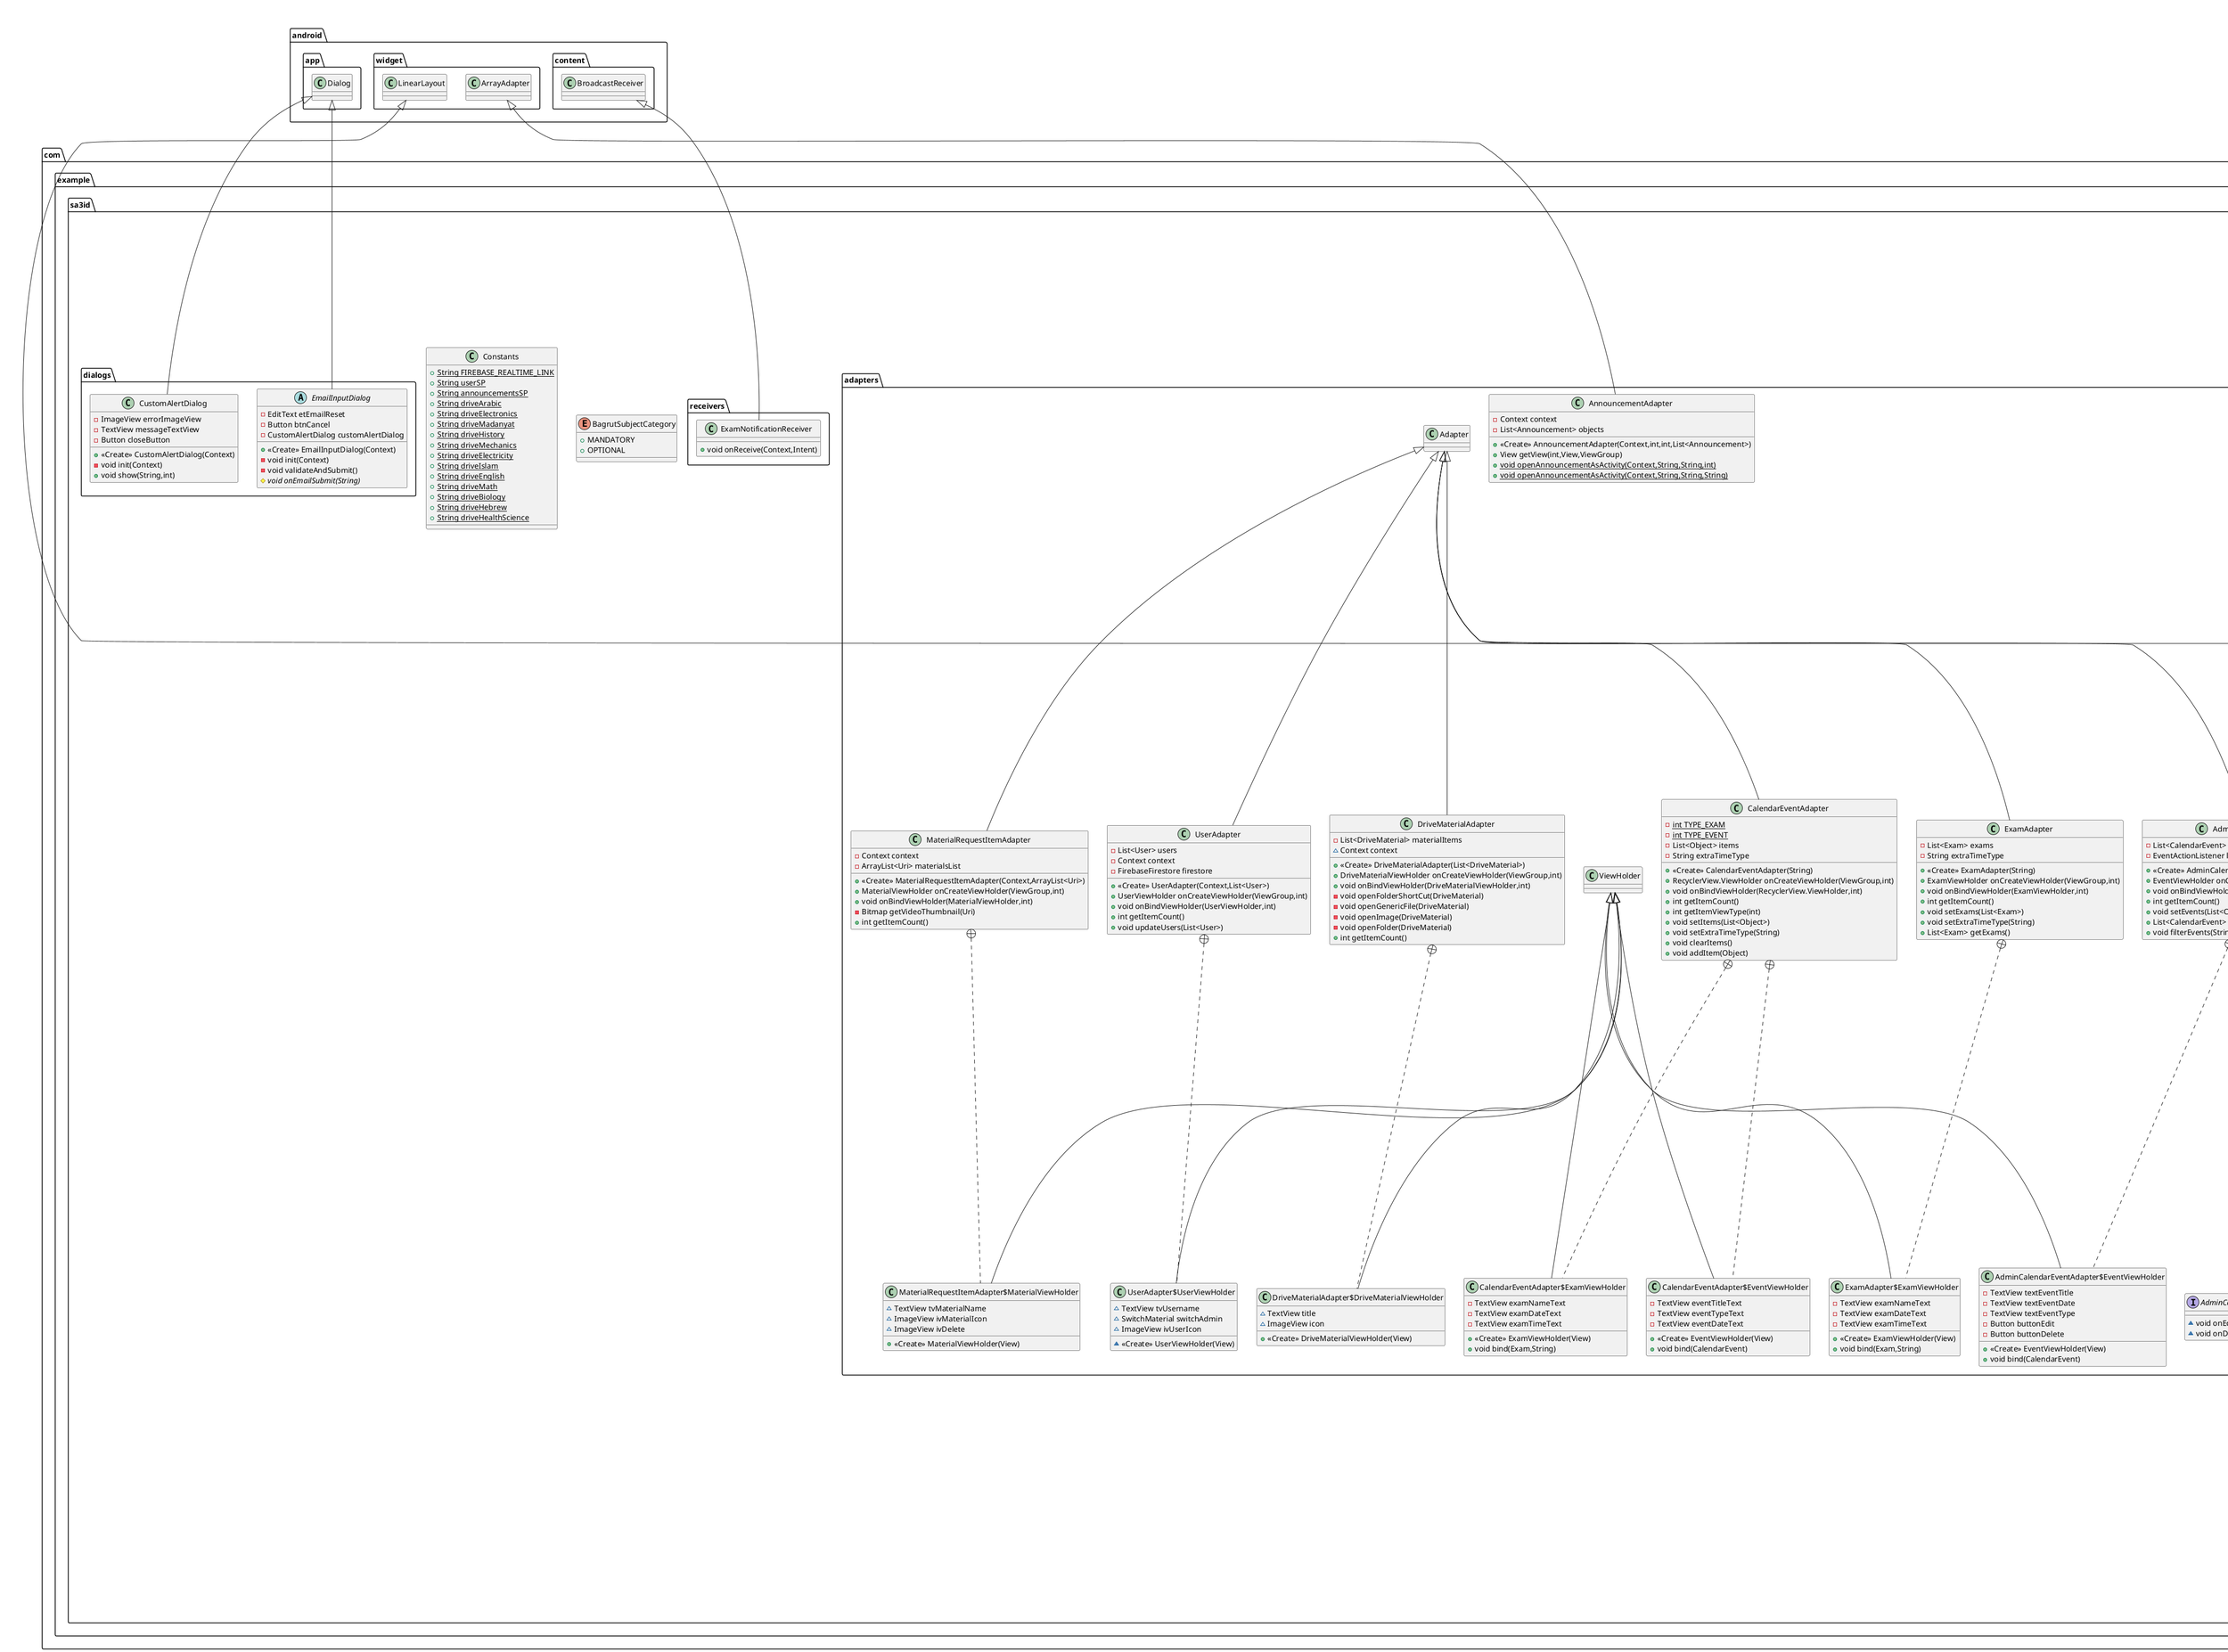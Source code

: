 @startuml
class com.example.sa3id.fragments.ExtraTimeSelectionFragment {
- {static} String PREF_EXTRA_TIME
- SharedPreferences prefs
- ImageView noExtraTimeCheck
- ImageView extraTime25Check
- ImageView extraTime33Check
- ImageView extraTime50Check
+ View onCreateView(LayoutInflater,ViewGroup,Bundle)
+ void onViewCreated(View,Bundle)
- void selectExtraTime(String)
- void updateExtraTimeSelection(String)
}


class com.example.sa3id.userActivities.AnnouncementsActivity {
- ListView announcementsListView
- ArrayList<Announcement> announcementsList
- SharedPreferences sharedPreferences
- ProgressBar progressBar
- DatabaseReference databaseReference
# void onCreate(Bundle)
- void initViews()
- void loadLocalAnnouncements()
- void loadFirebaseAnnouncements()
- void updateListView()
# int getLayoutResourceId()
}


class com.example.sa3id.managers.NotificationManager {
- {static} String CHANNEL_ID
- {static} String CHANNEL_NAME
- {static} String CHANNEL_DESC
- {static} String PREF_NOTIFICATIONS_ENABLED
- {static} String PREF_NOTIFICATION_HOUR
- {static} String PREF_NOTIFICATION_MINUTE
- {static} String PREF_DAYS_BEFORE
- Context context
- SharedPreferences prefs
+ <<Create>> NotificationManager(Context)
- void createNotificationChannel()
+ boolean canScheduleExactAlarms()
+ void showExactAlarmPermissionDialog()
+ void scheduleExamNotification(Exam,String)
+ void rescheduleAllNotifications(List<Exam>,String)
+ void sendTestNotification()
+ void showExamNotification(String,String,String,String)
}


class com.example.sa3id.userActivities.UserSettingsActivity {
# void onCreate(Bundle)
# int getLayoutResourceId()
+ boolean onSupportNavigateUp()
+ void onBackPressed()
+ void onSettingsChanged()
}

class com.example.sa3id.fragments.SingleGradeFragment {
- AutoCompleteTextView autoCompleteTextView
- LinearLayout radioButtonsContainer
- LinearLayout dynamicViewsContainer
- Button btnCalculate
- TextView resultTextView
- int colorDynamicFlipped
~ ArrayAdapter<String> subjectsAdapter
~ RadioGroup radioGroup
- Map<String,double[]> bagrutGradeWeights
~ String[] subjectsArray
+ View onCreateView(LayoutInflater,ViewGroup,Bundle)
- void initViews(View)
- void setupSubjectViews(String)
- Typeface loadTypeface()
- RadioButton createRadioButton(String)
- EditText createEditText(String)
- void addBagrutView(String,double,double)
- void setupResultCalculation()
- double calculateBagrutGrade(LinearLayout,double,double)
- void setupMathViews()
- void setupArabicViews()
- void setupEnglishViews()
- void setupComputerScienceViews()
- void setupHistoryViews()
- void setupCivicsViews()
- void setupPhysicsViews()
- void setupChemistryViews()
- void setupBiologyViews()
- void setupGeographyViews()
- void setupIslamicStudiesViews()
- void setupHealthSciencesViews()
- void setupMechanicsViews()
- void setupElectronicsViews()
- void setupHebrewViews()
}


class com.example.sa3id.models.FeedbackMsg {
- String id
- String userId
- String name
- String email
- String subject
- String message
- String timestamp
- String status
- String response
- String respondedBy
- String responseTimestamp
+ <<Create>> FeedbackMsg()
+ <<Create>> FeedbackMsg(String,String,String,String,String,String,String,String,String,String,String)
+ String getId()
+ void setId(String)
+ String getUserId()
+ void setUserId(String)
+ String getName()
+ void setName(String)
+ String getEmail()
+ void setEmail(String)
+ String getSubject()
+ void setSubject(String)
+ String getMessage()
+ void setMessage(String)
+ String getTimestamp()
+ void setTimestamp(String)
+ String getStatus()
+ void setStatus(String)
+ String getResponse()
+ void setResponse(String)
+ String getRespondedBy()
+ void setRespondedBy(String)
+ String getResponseTimestamp()
+ void setResponseTimestamp(String)
}


class com.example.sa3id.userActivities.AnnouncementViewActivity {
- Intent comeIntent
- String title
- int imageResource
- boolean isPreview
- TextView tvTitle
- ImageView announcementImage
- MaterialButton btnWhatsAppShare
# void onCreate(Bundle)
# boolean handleChildBackPress()
- void initViews()
- void setDataToViews()
- void setupClickListeners()
- void showExpandedImage()
- void shareToWhatsApp()
- void shareToTelegram()
- void shareGeneral()
# int getLayoutResourceId()
}


class com.example.sa3id.adminActivities.ControlPanel {
- CardView cardFeedbackRespond
# void onCreate(Bundle)
- void initViews()
# int getLayoutResourceId()
}


class com.example.sa3id.userActivities.MaterialsChooseActivity {
- LinearLayout electronicsButton
~ Context context
# void onCreate(Bundle)
- void initViews()
# int getLayoutResourceId()
}


abstract class com.example.sa3id.dialogs.EmailInputDialog {
- EditText etEmailReset
- Button btnCancel
- CustomAlertDialog customAlertDialog
+ <<Create>> EmailInputDialog(Context)
- void init(Context)
- void validateAndSubmit()
# {abstract}void onEmailSubmit(String)
}


class com.example.sa3id.managers.CalendarEventManager {
- {static} String TAG
- {static} String EVENTS_REF
- DatabaseReference databaseReference
+ <<Create>> CalendarEventManager()
+ void getAllEvents(CalendarEventCallback)
+ void getEventsForDate(String,CalendarEventCallback)
+ void addEvent(CalendarEvent,CalendarEventCallback)
+ void deleteEvent(String,CalendarEventCallback)
}


interface com.example.sa3id.managers.CalendarEventManager$CalendarEventCallback {
~ void onEventsLoaded(List<CalendarEvent>)
~ void onEventAdded(boolean,String)
~ void onEventDeleted(boolean)
~ void onError(String)
}

class com.example.sa3id.userActivities.SubjectGradeView {
- TextView subjectNameView
- EditText gradeInput
- EditText unitsInput
+ <<Create>> SubjectGradeView(Context)
- void init(Context)
+ String getSubjectName()
+ void setSubject(String)
+ boolean hasValidGrade()
+ double getGrade()
+ int getUnits()
}


class com.example.sa3id.userActivities.UploadMaterialsActivity {
- FirebaseAuth mAuth
- FirebaseUser firebaseUser
- FirebaseDatabase firebaseDatabase
- StorageReference storageReference
- DatabaseReference databaseReference
- String requestTimeStamp
- CheckBox approveCheckbox
- EditText etDescription
- Button btnSendRequest
- ImageView btnChooseFiles
- AutoCompleteTextView etSubject
- RecyclerView rvMaterialsList
- ArrayList<Uri> selectedFilesList
- MaterialRequestItemAdapter materialAdapter
- int FILE_REQUEST_CODE
# int getLayoutResourceId()
# void onCreate(Bundle)
- void initViews()
- void chooseFiles()
# void onActivityResult(int,int,Intent)
- String getFileExtension(Uri)
- void sendUploadRequest()
- void saveRequestToDatabase(String,ArrayList<String>)
}


class com.example.sa3id.adminActivities.ManageUsersActivity {
- RecyclerView rvUsers
- UserAdapter userAdapter
- FirebaseFirestore firestore
- FirebaseAuth mAuth
# void onCreate(Bundle)
- void initViews()
- void loadUsers()
# int getLayoutResourceId()
}


class com.example.sa3id.fragments.ThemeSelectionFragment {
- {static} String PREF_THEME
- SharedPreferences prefs
- ImageView systemThemeCheck
- ImageView lightThemeCheck
- ImageView darkThemeCheck
+ View onCreateView(LayoutInflater,ViewGroup,Bundle)
+ void onViewCreated(View,Bundle)
- void selectTheme(String)
- void updateThemeSelection(String)
}


class com.example.sa3id.adapters.UserAdapter {
- List<User> users
- Context context
- FirebaseFirestore firestore
+ <<Create>> UserAdapter(Context,List<User>)
+ UserViewHolder onCreateViewHolder(ViewGroup,int)
+ void onBindViewHolder(UserViewHolder,int)
+ int getItemCount()
+ void updateUsers(List<User>)
}


class com.example.sa3id.adapters.UserAdapter$UserViewHolder {
~ TextView tvUsername
~ SwitchMaterial switchAdmin
~ ImageView ivUserIcon
~ <<Create>> UserViewHolder(View)
}


class com.example.sa3id.adapters.CalendarEventAdapter {
- {static} int TYPE_EXAM
- {static} int TYPE_EVENT
- List<Object> items
- String extraTimeType
+ <<Create>> CalendarEventAdapter(String)
+ RecyclerView.ViewHolder onCreateViewHolder(ViewGroup,int)
+ void onBindViewHolder(RecyclerView.ViewHolder,int)
+ int getItemCount()
+ int getItemViewType(int)
+ void setItems(List<Object>)
+ void setExtraTimeType(String)
+ void clearItems()
+ void addItem(Object)
}


class com.example.sa3id.adapters.CalendarEventAdapter$ExamViewHolder {
- TextView examNameText
- TextView examDateText
- TextView examTimeText
+ <<Create>> ExamViewHolder(View)
+ void bind(Exam,String)
}


class com.example.sa3id.adapters.CalendarEventAdapter$EventViewHolder {
- TextView eventTitleText
- TextView eventTypeText
- TextView eventDateText
+ <<Create>> EventViewHolder(View)
+ void bind(CalendarEvent)
}


class com.example.sa3id.models.User {
- String username
- String email
- boolean isAdmin
- String profilePicUrl
+ <<Create>> User()
+ <<Create>> User(String,String)
+ <<Create>> User(String,String,String)
+ String getUsername()
+ void setUsername(String)
+ String getEmail()
+ void setEmail(String)
+ boolean isAdmin()
+ void setAdmin(boolean)
+ String getProfilePicUrl()
+ void setProfilePicUrl(String)
}


class com.example.sa3id.userActivities.GradesCalculatorActivity {
- TabLayout tabLayout
- Fragment totalBagrutFragment
- Fragment singleGradeFragment
# void onCreate(Bundle)
# int getLayoutResourceId()
}


class com.example.sa3id.userActivities.MainActivity {
~ SharedPreferences announcementsSP
~ SharedPreferences.Editor annoucementsEditor
~ ListView announcementsListView
~ ArrayList<Announcement> announcementsList
~ AnnouncementAdapter adapter
~ ProgressBar progressBar
~ DatabaseReference databaseReference
~ NavigationView navigationView
~ GridLayout gridLayout
# void onCreate(Bundle)
- void initViews()
- void loadAnnouncements()
- ArrayList<Announcement> getLocalAnnouncements()
- void loadLocalAnnouncements()
- void populateGridLayout()
# void onResume()
# int getLayoutResourceId()
}


class com.example.sa3id.userActivities.MainActivity$GridItem {
~ int imageResId
~ String label
~ int navId
~ <<Create>> GridItem(int,String,int)
}


class com.example.sa3id.userActivities.SignUpActivity {
- {static} int RC_SIGN_IN
- FirebaseAuth mAuth
- FirebaseFirestore firestore
- GoogleSignInClient mGoogleSignInClient
- CustomAlertDialog customAlertDialog
- EditText etUsername
- TextView tvAlreadyHaveAnAccount
- Button signupButton
- Button btnGoogleSignIn
# void onCreate(Bundle)
- void setupBackNavigation()
- void initViews()
- void signInWithGoogle()
+ void onActivityResult(int,int,Intent)
- void firebaseAuthWithGoogle(String)
- void saveGoogleUserToFirestore(FirebaseUser)
- void navigateToSignIn()
- void registerUser()
- void saveUserToFirestore(String,String,String)
# void onStart()
}


class com.example.sa3id.userActivities.CalendarActivity {
- {static} String TAG
- CalendarView calendarView
- RecyclerView recyclerViewDateExams
- ProgressBar progressBar
- LinearLayout adminControlsLayout
- EditText editTextEventTitle
- Button buttonAddEvent
- Button buttonAddHoliday
- TextView textViewExamsHeader
- CalendarEventAdapter eventAdapter
- ExamManager examManager
- CalendarEventManager calendarEventManager
- String userExtraTimeType
- Set<String> userSubjects
- List<Exam> allUserExams
- Map<String,List<Object>> dateEventsMap
- String selectedDate
- boolean isAdmin
- boolean isLoadingData
# void onCreate(Bundle)
- void showInitialState()
- void initViews()
- void checkCurrentUser()
- void setupCalendar()
- void setupAdminControls()
- void addCalendarItem(String)
- void loadUserSettings()
- void loadExams()
- void organizeExamsByDate()
- void loadAllCalendarEvents()
- void showEventsForDate(String)
# void onDestroy()
# int getLayoutResourceId()
}


class com.example.sa3id.models.UploadRequest {
- String description
- String subject
- ArrayList<String> materialsList
- String senderEmail
- String timestamp
+ <<Create>> UploadRequest(String,ArrayList<String>,String,String)
+ <<Create>> UploadRequest()
+ {static} String getCurrentTimestamp()
+ String getSenderEmail()
+ void setSenderEmail(String)
+ String getDescription()
+ void setDescription(String)
+ ArrayList<String> getMaterialsList()
+ void setMaterialsList(ArrayList<String>)
+ String getTimestamp()
+ void setTimestamp(String)
+ String getSubject()
+ void setSubject(String)
}


class com.example.sa3id.userActivities.MaterialsActivity {
- String rootFolder
- {static} int REQUEST_CODE_SIGN_IN
- Drive googleDriveService
- RecyclerView recyclerView
- DriveMaterialAdapter adapter
- List<DriveMaterial> materialItemList
- Stack<String> folderStack
~ Intent backIntent
# void onCreate(Bundle)
# boolean handleChildBackPress()
- void initViews()
- void requestSignIn()
# void onActivityResult(int,int,Intent)
- void handleSignInResult(Task<GoogleSignInAccount>)
+ void listFilesInFolder(String)
# int getLayoutResourceId()
- void populateMaterials()
+ Drive getGoogleDriveService()
}


class com.example.sa3id.userActivities.EasterEggActivity {
- MediaPlayer mediaPlayer
- ImageView catImage
- int currentCatIndex
- float dx
- float x
- int screenWidth
- ValueAnimator animator
- Vibrator vibrator
- boolean wasInCorner
- int[] catImages
# void onCreate(Bundle)
- void startAnimation()
- void updateCatImage()
# void onPause()
# void onResume()
# void onDestroy()
}


class com.example.sa3id.userActivities.OurBooksActivity {
# void onCreate(Bundle)
# int getLayoutResourceId()
}

class com.example.sa3id.adapters.AnnouncementAdapter {
- Context context
- List<Announcement> objects
+ <<Create>> AnnouncementAdapter(Context,int,int,List<Announcement>)
+ View getView(int,View,ViewGroup)
+ {static} void openAnnouncementAsActivity(Context,String,String,int)
+ {static} void openAnnouncementAsActivity(Context,String,String,String)
}


class com.example.sa3id.userActivities.ProfileEditActivity {
- ImageView profilePicture
- FloatingActionButton fabEditPicture
- TextInputEditText etUsername
- TextInputEditText etEmail
- Button btnSaveChanges
- FirebaseFirestore firestore
- FirebaseStorage storage
- StorageReference storageRef
- Uri selectedImageUri
- String currentProfilePicUrl
- CustomAlertDialog customAlertDialog
- ActivityResultLauncher<Intent> cameraLauncher
- ActivityResultLauncher<Intent> galleryLauncher
# void onCreate(Bundle)
- void initViews()
- void setupClickListeners()
- void validateAndSaveChanges()
- void showImageSelectionDialog()
- void openCamera()
- void openGallery()
- Uri getImageUri(Bitmap)
- void loadCurrentUserProfile()
- void uploadImageAndSaveUser(String,AlertDialog)
- void updateUserDetails(String,String,AlertDialog)
# int getLayoutResourceId()
}


class com.example.sa3id.receivers.ExamNotificationReceiver {
+ void onReceive(Context,Intent)
}

class com.example.sa3id.dialogs.CustomAlertDialog {
- ImageView errorImageView
- TextView messageTextView
- Button closeButton
+ <<Create>> CustomAlertDialog(Context)
- void init(Context)
+ void show(String,int)
}


class com.example.sa3id.fragments.SettingsFragment {
- SwitchMaterial notificationSwitch
- TextView timeText
- Slider daysSlider
- TextView daysText
- LinearLayout notificationSettingsContainer
- SharedPreferences prefs
- DatabaseReference userRef
- NotificationManager notificationManager
- String userId
- Set<String> userSubjects
- String userExtraTimeType
- {static} String PREF_NOTIFICATIONS_ENABLED
- {static} String PREF_NOTIFICATION_HOUR
- {static} String PREF_NOTIFICATION_MINUTE
- {static} String PREF_DAYS_BEFORE
+ {static} String ACTION_NOTIFICATION_SETTINGS_CHANGED
+ View onCreateView(LayoutInflater,ViewGroup,Bundle)
+ void onViewCreated(View,Bundle)
- void loadUserSettings()
- void initializeViews(View)
- void setupChildFragments()
- void loadSettings()
- void setupListeners()
- void showTimePickerDialog()
- void updateDaysText(int)
- void notifySettingsChanged()
- void loadAndRescheduleExams()
+ void saveSettingsToFirebase()
}


class com.example.sa3id.userActivities.SignInActivity {
- {static} int RC_SIGN_IN
- FirebaseAuth mAuth
- FirebaseFirestore firestore
- GoogleSignInClient mGoogleSignInClient
- CustomAlertDialog customAlertDialog
- EditText etEmail
- TextView tvDontHaveAnAccount
- Button loginButton
- Button btnGoogleSignIn
# void onCreate(Bundle)
- void setupBackNavigation()
- void initViews()
- void sendPasswordReset()
- void signInWithGoogle()
+ void onActivityResult(int,int,Intent)
- void firebaseAuthWithGoogle(String)
- void saveGoogleUserToFirestore(FirebaseUser)
- void navigateToSignUp()
- void loginUser()
- void fetchUserDetails(String)
# void onStart()
}


class com.example.sa3id.adminActivities.MakeAnnouncementsActivity {
- TextInputLayout titleLayout
- TextInputEditText etTitle
- ImageView ivSelectedImage
- Button btnSelectImage
- int selectedImageResource
- SharedPreferences sharedPreferences
- ArrayList<Announcement> announcements
- Uri selectedImageUri
- FirebaseStorage storage
- DatabaseReference databaseReference
- ActivityResultLauncher<String> imagePickerLauncher
# void onCreate(Bundle)
- void initViews()
- void setupImagePicker()
- void loadExistingAnnouncements()
- void setupClickListeners()
- boolean validateInputs()
- void previewAnnouncement()
- void publishAnnouncement()
- void clearInputs()
# int getLayoutResourceId()
}


class com.example.sa3id.userActivities.MyFeedbackActivity {
- RecyclerView recyclerViewMyFeedback
- FirebaseAuth mAuth
- DatabaseReference mDatabase
- FirebaseRecyclerAdapter<FeedbackMsg,FeedbackViewHolder> adapter
# void onCreate(Bundle)
- void initViews()
- void loadMyFeedback()
# void onStart()
# void onStop()
# int getLayoutResourceId()
}


class com.example.sa3id.userActivities.MyFeedbackActivity$FeedbackViewHolder {
~ TextView tvStatus
+ <<Create>> FeedbackViewHolder(View)
}


class com.example.sa3id.userActivities.GoogleSignUpActivity {
- EditText etUsername
- ImageView profileImageView
- FirebaseFirestore firestore
- FirebaseStorage storage
- StorageReference storageRef
- String userId
- Uri selectedImageUri
- String googleProfilePicUrl
- ActivityResultLauncher<Intent> cameraLauncher
- ActivityResultLauncher<Intent> galleryLauncher
# void onCreate(Bundle)
- void showImageSelectionDialog()
- void openCamera()
- void openGallery()
- Uri getImageUri(Bitmap)
- void validateAndSaveUser()
- void uploadImageAndSaveUser(String,AlertDialog)
- void saveUserToFirestore(String,String,AlertDialog)
+ void onBackPressed()
}


class com.example.sa3id.managers.BagrutSubjectsManager {
- {static} List<BagrutSubject> getAllBagrutSubjects()
+ {static} List<BagrutSubject> getBagrutSubjectsForSector(boolean)
}

class com.example.sa3id.fragments.TotalBagrutFragment {
- LinearLayout mandatoryContainer
- LinearLayout optionalContainer
- LinearLayout optionalSubjectsLayout
- Button calculateTotalButton
- TextView totalResultTextView
- ImageView expandArrow
- RadioGroup sectorGroup
- List<SubjectGradeView> subjectGradeViews
- boolean isOptionalExpanded
- boolean isArabicSector
+ View onCreateView(LayoutInflater,ViewGroup,Bundle)
+ void onSaveInstanceState(Bundle)
+ void onViewStateRestored(Bundle)
- void initViews(View)
- void setupListeners()
- void setupInitialState()
- void refreshSubjects(boolean)
- void toggleOptionalSubjects()
- void calculateTotalBagrut()
- boolean validateInputs()
- void showValidationError(String,int)
+ void onDestroy()
}


enum com.example.sa3id.BagrutSubjectCategory {
+  MANDATORY
+  OPTIONAL
}

class com.example.sa3id.userActivities.FeedbackActivity {
- TextInputEditText etName
- MaterialButton btnSubmitFeedback
- MaterialButton btnViewMyFeedback
- FirebaseAuth mAuth
- DatabaseReference mDatabase
- FirebaseFirestore mFirestore
- CustomAlertDialog customAlertDialog
# void onCreate(Bundle)
- void initViews()
- void prefillUserInfo()
- void submitFeedback()
# int getLayoutResourceId()
}


class com.example.sa3id.models.DriveMaterial {
- String title
- String type
- int iconResId
- String url
- String id
+ <<Create>> DriveMaterial()
+ <<Create>> DriveMaterial(String,String,int)
+ <<Create>> DriveMaterial(String,String,String,int,String,String)
+ String getArabicType()
+ void setArabicType(String)
+ void setTitle(String)
+ void setType(String)
+ void setIconResId(int)
+ String getUrl()
+ void setUrl(String)
+ String getId()
+ void setId(String)
+ String getTitle()
+ String getType()
+ int getIconResId()
}


class com.example.sa3id.userActivities.AboutActivity {
# void onCreate(Bundle)
# int getLayoutResourceId()
}

class com.example.sa3id.adapters.ExamAdapter {
- List<Exam> exams
- String extraTimeType
+ <<Create>> ExamAdapter(String)
+ ExamViewHolder onCreateViewHolder(ViewGroup,int)
+ void onBindViewHolder(ExamViewHolder,int)
+ int getItemCount()
+ void setExams(List<Exam>)
+ void setExtraTimeType(String)
+ List<Exam> getExams()
}


class com.example.sa3id.adapters.ExamAdapter$ExamViewHolder {
- TextView examNameText
- TextView examDateText
- TextView examTimeText
+ <<Create>> ExamViewHolder(View)
+ void bind(Exam,String)
}


class com.example.sa3id.adapters.DriveMaterialAdapter {
- List<DriveMaterial> materialItems
~ Context context
+ <<Create>> DriveMaterialAdapter(List<DriveMaterial>)
+ DriveMaterialViewHolder onCreateViewHolder(ViewGroup,int)
+ void onBindViewHolder(DriveMaterialViewHolder,int)
- void openFolderShortCut(DriveMaterial)
- void openGenericFile(DriveMaterial)
- void openImage(DriveMaterial)
- void openFolder(DriveMaterial)
+ int getItemCount()
}


class com.example.sa3id.adapters.DriveMaterialAdapter$DriveMaterialViewHolder {
~ TextView title
~ ImageView icon
+ <<Create>> DriveMaterialViewHolder(View)
}


class com.example.sa3id.adminActivities.MaterialsCheckActivity {
- TextInputEditText etSearchMaterials
- CardView btnSearchMaterials
- MaterialButton btnApproveAll
- CardView cardNoMaterials
- RecyclerView recyclerViewMaterials
- DatabaseReference mDatabase
- List<UploadRequest> uploadRequests
- List<String> requestIds
- MaterialsAdapter adapter
# void onCreate(Bundle)
- void initViews()
- void setupListeners()
- void searchMaterials()
- void loadUploadRequests()
- void updateNoMaterialsCardVisibility()
- void approveRequest(String)
- void rejectRequest(String)
# int getLayoutResourceId()
}


class com.example.sa3id.adminActivities.MaterialsCheckActivity$MaterialsAdapter {
- List<UploadRequest> requests
- List<String> requestIds
+ <<Create>> MaterialsAdapter(List<UploadRequest>,List<String>)
+ ViewHolder onCreateViewHolder(android.view.ViewGroup,int)
+ void onBindViewHolder(ViewHolder,int)
+ int getItemCount()
}


class com.example.sa3id.adminActivities.MaterialsCheckActivity$MaterialsAdapter$ViewHolder {
~ TextView tvMaterialTitle
~ MaterialButton btnViewFile
~ <<Create>> ViewHolder(View)
}


class com.example.sa3id.models.CalendarEvent {
- String eventId
- String title
- String date
- String type
- String addedBy
+ <<Create>> CalendarEvent()
+ <<Create>> CalendarEvent(String,String,String,String,String)
+ String getEventId()
+ void setEventId(String)
+ String getTitle()
+ void setTitle(String)
+ String getDate()
+ void setDate(String)
+ String getType()
+ void setType(String)
+ String getAddedBy()
+ void setAddedBy(String)
}


class com.example.sa3id.Constants {
+ {static} String FIREBASE_REALTIME_LINK
+ {static} String userSP
+ {static} String announcementsSP
+ {static} String driveArabic
+ {static} String driveElectronics
+ {static} String driveMadanyat
+ {static} String driveHistory
+ {static} String driveMechanics
+ {static} String driveElectricity
+ {static} String driveIslam
+ {static} String driveEnglish
+ {static} String driveMath
+ {static} String driveBiology
+ {static} String driveHebrew
+ {static} String driveHealthScience
}

class com.example.sa3id.adapters.MaterialRequestItemAdapter {
- Context context
- ArrayList<Uri> materialsList
+ <<Create>> MaterialRequestItemAdapter(Context,ArrayList<Uri>)
+ MaterialViewHolder onCreateViewHolder(ViewGroup,int)
+ void onBindViewHolder(MaterialViewHolder,int)
- Bitmap getVideoThumbnail(Uri)
+ int getItemCount()
}


class com.example.sa3id.adapters.MaterialRequestItemAdapter$MaterialViewHolder {
~ TextView tvMaterialName
~ ImageView ivMaterialIcon
~ ImageView ivDelete
+ <<Create>> MaterialViewHolder(View)
}


class com.example.sa3id.models.BagrutSubject {
- String name
- BagrutSubjectCategory category
- boolean isArabicSector
+ <<Create>> BagrutSubject(String,BagrutSubjectCategory,boolean,boolean)
+ String getName()
+ BagrutSubjectCategory getCategory()
+ boolean isArabicSector()
+ boolean isJewishSector()
}


class com.example.sa3id.userActivities.ExamsActivity {
- {static} String TAG
- RecyclerView recyclerView
- ProgressBar progressBar
- ExamAdapter examAdapter
- ExamManager examManager
- NotificationManager notificationManager
- String userExtraTimeType
- Set<String> userSubjects
- BroadcastReceiver settingsReceiver
- {static} int NOTIFICATION_PERMISSION_CODE
# void onCreate(Bundle)
- void loadUserSettings(String)
- void loadExams()
- void scheduleExamNotifications(List<Exam>)
- void setupSettingsReceiver()
# void onResume()
# void onPause()
- void requestNotificationPermission()
+ void onRequestPermissionsResult(int,String[],int[])
# int getLayoutResourceId()
}


class com.example.sa3id.adminActivities.FeedbackRespondActivity {
- TabLayout tabLayout
- RecyclerView recyclerViewFeedback
- CardView cardFeedbackDetails
- TextView tvFeedbackSubject
- TextInputEditText etAdminResponse
- MaterialButton btnUpdateStatus
- ImageButton btnCloseDetails
- FirebaseAuth mAuth
- DatabaseReference mDatabase
- FirebaseFirestore mFirestore
- FirebaseRecyclerAdapter<FeedbackMsg,FeedbackViewHolder> adapter
- String currentFeedbackId
- String currentStatus
# void onCreate(Bundle)
- void initViews()
- void closeDetailsView()
- void checkAdminAccess()
- void loadFeedbackData(String)
- void showFeedbackDetails(FeedbackMsg)
- void showStatusUpdateDialog()
- void updateFeedbackStatus(String)
- void sendResponse()
# void onStart()
# void onStop()
# int getLayoutResourceId()
}


class com.example.sa3id.adminActivities.FeedbackRespondActivity$FeedbackViewHolder {
~ TextView tvSubject
+ <<Create>> FeedbackViewHolder(View)
}


class com.example.sa3id.userActivities.ChooseBagrutsActivity {
- RadioGroup rgMathUnits
- LinearLayout religionSection
- ChipGroup chipGroupMajors
- Button btnSaveSelections
- SwitchMaterial switchAdvancedMode
- CardView cardViewAdvanced
- CardView examListContainer
- LinearLayout mainContent
- boolean isNewCurriculum
- FirebaseFirestore firestore
- FirebaseAuth mAuth
- String userId
- String selectedSector
- Map<String,Integer> selectedUnits
- List<String> selectedMajors
- Map<String,List<String>> selectedExams
# void onCreate(Bundle)
- void initViews()
- void hideAllContentUntilSectorSelected()
- void showSectorAndCurriculumDialog()
- void setupArabDefaults()
- void setupDruzeDefaults()
- void addDefaultSubjectsAndExams()
- void setupRadioGroups()
- void setupMajorsChips()
- void autoSelectExamsForSubject(String)
- void setupAdvancedMode()
- void setupExamsList()
- int addSubjectToContainer(LinearLayout,String,DataSnapshot)
- boolean isSubjectRelevantToSector(String)
- void setupButtons()
- void saveUserSelections()
- void loadUserSelections()
- void loadExamsFromRealtimeDB()
- void updateUnitSelection(String,int)
- void updateMajorSelections()
- void saveSelectedSubjects()
# void onPause()
}


class com.example.sa3id.models.Exam {
- String examId
- String examName
- String startHour
- String duration
- String endHour
- String date
- String subject
+ <<Create>> Exam()
+ <<Create>> Exam(String,String,String,String,String,String,String,String,String,String)
+ String getExamId()
+ void setExamId(String)
+ String getExamName()
+ void setExamName(String)
+ String getStartHour()
+ void setStartHour(String)
+ String getEndHour()
+ void setEndHour(String)
+ String getDuration()
+ void setDuration(String)
+ String getEndHour25()
+ void setEndHour25(String)
+ String getEndHour33()
+ void setEndHour33(String)
+ String getEndHour50()
+ void setEndHour50(String)
+ String getDate()
+ void setDate(String)
+ String getSubject()
+ void setSubject(String)
+ String getEndTimeByExtraTime(String)
}


class com.example.sa3id.adapters.AdminCalendarEventAdapter {
- List<CalendarEvent> events
- EventActionListener listener
+ <<Create>> AdminCalendarEventAdapter(EventActionListener)
+ EventViewHolder onCreateViewHolder(ViewGroup,int)
+ void onBindViewHolder(EventViewHolder,int)
+ int getItemCount()
+ void setEvents(List<CalendarEvent>)
+ List<CalendarEvent> getEvents()
+ void filterEvents(String,String,String)
}


interface com.example.sa3id.adapters.AdminCalendarEventAdapter$EventActionListener {
~ void onEditEvent(CalendarEvent)
~ void onDeleteEvent(CalendarEvent)
}

class com.example.sa3id.adapters.AdminCalendarEventAdapter$EventViewHolder {
- TextView textEventTitle
- TextView textEventDate
- TextView textEventType
- Button buttonEdit
- Button buttonDelete
+ <<Create>> EventViewHolder(View)
+ void bind(CalendarEvent)
}


class com.example.sa3id.userActivities.WhatsappGroupsActivity {
~ Button btnMainCommunity
# void onCreate(Bundle)
# int getLayoutResourceId()
}


class com.example.sa3id.models.Announcement {
- String id
- String title
- String description
- int imageResource
- String imageUrl
- String timestamp
- boolean isLocal
+ <<Create>> Announcement()
+ <<Create>> Announcement(String,String,int)
+ <<Create>> Announcement(String,String,String,String,String)
+ String getId()
+ void setId(String)
+ String getDescription()
+ void setDescription(String)
+ String getTitle()
+ void setTitle(String)
+ int getImageResource()
+ void setImageResource(int)
+ String getImageUrl()
+ void setImageUrl(String)
+ String getTimestamp()
+ void setTimestamp(String)
+ boolean isLocal()
+ void setLocal(boolean)
}


class com.example.sa3id.userActivities.DonateActivity {
# void onCreate(Bundle)
# int getLayoutResourceId()
}

abstract class com.example.sa3id.BaseActivity {
- TextView tvEmail
- DrawerLayout drawerLayout
- NavigationView navigationView
- Toolbar toolbar
- ImageView ivUserIcon
# FirebaseUser firebaseUser
- FrameLayout bottomSheet
- BottomSheetBehavior<FrameLayout> bottomSheetBehavior
- Button btnSignIn
- FirebaseAuth mAuth
- LinearLayout onlyForLoggedIn
- LinearLayout llEditBagrutExams
# boolean isAdmin
~ Context context
- Toast easterEggToast
# void onCreate(Bundle)
# boolean handleChildBackPress()
# {abstract}int getLayoutResourceId()
- void initViews()
# void handleNavigation(int)
- void initBottomSheet()
# void fetchUserDetails(String)
- void setupBottomSheetListeners()
+ void toggleBottomSheet()
+ void setDefaultCredentials()
+ void setCredentials(String,String,String)
# void onStart()
- void showOnlyFor(boolean)
- void handleEasterEggClick()
# void onStop()
}


class com.example.sa3id.managers.ExamManager {
- {static} String EXAMS_REF
- DatabaseReference databaseReference
+ <<Create>> ExamManager()
+ void getExamsForSubject(String,ExamCallback)
+ void getAllExams(ExamCallback)
+ void getExamsForUserSubjects(Set<String>,ExamCallback)
}


interface com.example.sa3id.managers.ExamManager$ExamCallback {
~ void onExamsLoaded(List<Exam>)
~ void onError(String)
}

class com.example.sa3id.adminActivities.AdminCalendarActivity {
- {static} String TAG
- EditText editTextEventTitle
- EditText editTextEventDescription
- Button buttonSelectDate
- TextView textViewSelectedDate
- RadioButton radioButtonEvent
- RadioButton radioButtonHoliday
- Button buttonAddEvent
- Button buttonFilterStartDate
- Button buttonFilterEndDate
- CheckBox checkBoxEvents
- CheckBox checkBoxHolidays
- Button buttonApplyFilter
- RecyclerView recyclerViewEvents
- ProgressBar progressBar
- TextView textViewEventsHeader
- CalendarEventManager eventManager
- AdminCalendarEventAdapter eventAdapter
- String selectedDate
- String filterStartDate
- String filterEndDate
- Calendar calendar
- SimpleDateFormat dateFormat
- CalendarEvent currentEditEvent
# void onCreate(Bundle)
- void initViews()
- void setupListeners()
- void loadEvents()
- void addEvent(String,String)
- void updateEvent(CalendarEvent,String,String)
- void clearEventForm()
- void applyFilters()
+ void onEditEvent(CalendarEvent)
+ void onDeleteEvent(CalendarEvent)
# int getLayoutResourceId()
}




androidx.fragment.app.Fragment <|-- com.example.sa3id.fragments.ExtraTimeSelectionFragment
com.example.sa3id.BaseActivity <|-- com.example.sa3id.userActivities.AnnouncementsActivity
com.example.sa3id.BaseActivity <|-- com.example.sa3id.userActivities.UserSettingsActivity
androidx.fragment.app.Fragment <|-- com.example.sa3id.fragments.SingleGradeFragment
com.example.sa3id.BaseActivity <|-- com.example.sa3id.userActivities.AnnouncementViewActivity
com.example.sa3id.BaseActivity <|-- com.example.sa3id.adminActivities.ControlPanel
com.example.sa3id.BaseActivity <|-- com.example.sa3id.userActivities.MaterialsChooseActivity
android.app.Dialog <|-- com.example.sa3id.dialogs.EmailInputDialog
com.example.sa3id.managers.CalendarEventManager +.. com.example.sa3id.managers.CalendarEventManager$CalendarEventCallback
android.widget.LinearLayout <|-- com.example.sa3id.userActivities.SubjectGradeView
com.example.sa3id.BaseActivity <|-- com.example.sa3id.userActivities.UploadMaterialsActivity
com.example.sa3id.BaseActivity <|-- com.example.sa3id.adminActivities.ManageUsersActivity
androidx.fragment.app.Fragment <|-- com.example.sa3id.fragments.ThemeSelectionFragment
com.example.sa3id.adapters.Adapter <|-- com.example.sa3id.adapters.UserAdapter
com.example.sa3id.adapters.UserAdapter +.. com.example.sa3id.adapters.UserAdapter$UserViewHolder
com.example.sa3id.adapters.ViewHolder <|-- com.example.sa3id.adapters.UserAdapter$UserViewHolder
com.example.sa3id.adapters.Adapter <|-- com.example.sa3id.adapters.CalendarEventAdapter
com.example.sa3id.adapters.CalendarEventAdapter +.. com.example.sa3id.adapters.CalendarEventAdapter$ExamViewHolder
com.example.sa3id.adapters.ViewHolder <|-- com.example.sa3id.adapters.CalendarEventAdapter$ExamViewHolder
com.example.sa3id.adapters.CalendarEventAdapter +.. com.example.sa3id.adapters.CalendarEventAdapter$EventViewHolder
com.example.sa3id.adapters.ViewHolder <|-- com.example.sa3id.adapters.CalendarEventAdapter$EventViewHolder
com.example.sa3id.BaseActivity <|-- com.example.sa3id.userActivities.GradesCalculatorActivity
com.example.sa3id.BaseActivity <|-- com.example.sa3id.userActivities.MainActivity
com.example.sa3id.userActivities.MainActivity +.. com.example.sa3id.userActivities.MainActivity$GridItem
androidx.appcompat.app.AppCompatActivity <|-- com.example.sa3id.userActivities.SignUpActivity
com.example.sa3id.BaseActivity <|-- com.example.sa3id.userActivities.CalendarActivity
com.example.sa3id.BaseActivity <|-- com.example.sa3id.userActivities.MaterialsActivity
androidx.appcompat.app.AppCompatActivity <|-- com.example.sa3id.userActivities.EasterEggActivity
com.example.sa3id.BaseActivity <|-- com.example.sa3id.userActivities.OurBooksActivity
android.widget.ArrayAdapter <|-- com.example.sa3id.adapters.AnnouncementAdapter
com.example.sa3id.BaseActivity <|-- com.example.sa3id.userActivities.ProfileEditActivity
android.content.BroadcastReceiver <|-- com.example.sa3id.receivers.ExamNotificationReceiver
android.app.Dialog <|-- com.example.sa3id.dialogs.CustomAlertDialog
androidx.fragment.app.Fragment <|-- com.example.sa3id.fragments.SettingsFragment
androidx.appcompat.app.AppCompatActivity <|-- com.example.sa3id.userActivities.SignInActivity
com.example.sa3id.BaseActivity <|-- com.example.sa3id.adminActivities.MakeAnnouncementsActivity
com.example.sa3id.BaseActivity <|-- com.example.sa3id.userActivities.MyFeedbackActivity
com.example.sa3id.userActivities.MyFeedbackActivity +.. com.example.sa3id.userActivities.MyFeedbackActivity$FeedbackViewHolder
com.example.sa3id.userActivities.ViewHolder <|-- com.example.sa3id.userActivities.MyFeedbackActivity$FeedbackViewHolder
androidx.appcompat.app.AppCompatActivity <|-- com.example.sa3id.userActivities.GoogleSignUpActivity
androidx.fragment.app.Fragment <|-- com.example.sa3id.fragments.TotalBagrutFragment
com.example.sa3id.BaseActivity <|-- com.example.sa3id.userActivities.FeedbackActivity
com.example.sa3id.BaseActivity <|-- com.example.sa3id.userActivities.AboutActivity
com.example.sa3id.adapters.Adapter <|-- com.example.sa3id.adapters.ExamAdapter
com.example.sa3id.adapters.ExamAdapter +.. com.example.sa3id.adapters.ExamAdapter$ExamViewHolder
com.example.sa3id.adapters.ViewHolder <|-- com.example.sa3id.adapters.ExamAdapter$ExamViewHolder
com.example.sa3id.adapters.Adapter <|-- com.example.sa3id.adapters.DriveMaterialAdapter
com.example.sa3id.adapters.DriveMaterialAdapter +.. com.example.sa3id.adapters.DriveMaterialAdapter$DriveMaterialViewHolder
com.example.sa3id.adapters.ViewHolder <|-- com.example.sa3id.adapters.DriveMaterialAdapter$DriveMaterialViewHolder
com.example.sa3id.BaseActivity <|-- com.example.sa3id.adminActivities.MaterialsCheckActivity
com.example.sa3id.adminActivities.MaterialsCheckActivity +.. com.example.sa3id.adminActivities.MaterialsCheckActivity$MaterialsAdapter
com.example.sa3id.adminActivities.Adapter <|-- com.example.sa3id.adminActivities.MaterialsCheckActivity$MaterialsAdapter
com.example.sa3id.adminActivities.MaterialsCheckActivity$MaterialsAdapter +.. com.example.sa3id.adminActivities.MaterialsCheckActivity$MaterialsAdapter$ViewHolder
com.example.sa3id.adminActivities.ViewHolder <|-- com.example.sa3id.adminActivities.MaterialsCheckActivity$MaterialsAdapter$ViewHolder
com.example.sa3id.adapters.Adapter <|-- com.example.sa3id.adapters.MaterialRequestItemAdapter
com.example.sa3id.adapters.MaterialRequestItemAdapter +.. com.example.sa3id.adapters.MaterialRequestItemAdapter$MaterialViewHolder
com.example.sa3id.adapters.ViewHolder <|-- com.example.sa3id.adapters.MaterialRequestItemAdapter$MaterialViewHolder
com.example.sa3id.BaseActivity <|-- com.example.sa3id.userActivities.ExamsActivity
com.example.sa3id.BaseActivity <|-- com.example.sa3id.adminActivities.FeedbackRespondActivity
com.example.sa3id.adminActivities.FeedbackRespondActivity +.. com.example.sa3id.adminActivities.FeedbackRespondActivity$FeedbackViewHolder
com.example.sa3id.adminActivities.ViewHolder <|-- com.example.sa3id.adminActivities.FeedbackRespondActivity$FeedbackViewHolder
androidx.appcompat.app.AppCompatActivity <|-- com.example.sa3id.userActivities.ChooseBagrutsActivity
com.example.sa3id.adapters.Adapter <|-- com.example.sa3id.adapters.AdminCalendarEventAdapter
com.example.sa3id.adapters.AdminCalendarEventAdapter +.. com.example.sa3id.adapters.AdminCalendarEventAdapter$EventActionListener
com.example.sa3id.adapters.AdminCalendarEventAdapter +.. com.example.sa3id.adapters.AdminCalendarEventAdapter$EventViewHolder
com.example.sa3id.adapters.ViewHolder <|-- com.example.sa3id.adapters.AdminCalendarEventAdapter$EventViewHolder
com.example.sa3id.BaseActivity <|-- com.example.sa3id.userActivities.WhatsappGroupsActivity
com.example.sa3id.BaseActivity <|-- com.example.sa3id.userActivities.DonateActivity
androidx.appcompat.app.AppCompatActivity <|-- com.example.sa3id.BaseActivity
com.example.sa3id.managers.ExamManager +.. com.example.sa3id.managers.ExamManager$ExamCallback
com.example.sa3id.adminActivities.EventActionListener <|.. com.example.sa3id.adminActivities.AdminCalendarActivity
com.example.sa3id.BaseActivity <|-- com.example.sa3id.adminActivities.AdminCalendarActivity
@enduml